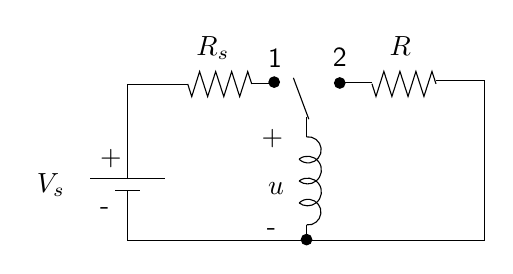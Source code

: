 \begin{tikzpicture}[y=-1cm]
\sf
\draw[black] (5.411,3.178) -- (5.36,3.02) -- (5.258,3.338) -- (5.156,3.02) -- (5.056,3.338) -- (4.953,3.02) -- (4.851,3.338) -- (4.749,3.02) -- (4.649,3.338) -- (4.598,3.178);
\draw[black] (3.071,3.18) -- (3.02,3.022) -- (2.918,3.34) -- (2.816,3.022) -- (2.716,3.34) -- (2.613,3.022) -- (2.511,3.34) -- (2.409,3.022) -- (2.309,3.34) -- (2.258,3.18);
\filldraw[black] (3.767,5.156) circle (0.067cm);
\filldraw[black] (3.356,3.156) circle (0.067cm);
\filldraw[black] (4.189,3.167) circle (0.067cm);
\draw[black] (3.078,3.178) -- (3.367,3.178);
\draw[black] (3.796,3.627) -- (3.6,3.102);
\draw[black] (4.6,3.156) -- (4.189,3.156);
\path (0.822,4.556) node[text=black,anchor=base east] {$V_s$};
\path (3.333,3.956) node[text=black,anchor=base] {+};
\path (3.322,5.1) node[text=black,anchor=base] {-};
\path (3.367,2.967) node[text=black,anchor=base] {1};
\path (4.189,2.956) node[text=black,anchor=base] {2};
\path (4.956,2.822) node[text=black,anchor=base] {$R$};
\path (2.578,2.822) node[text=black,anchor=base] {$R_s$};
\path (3.38,4.578) node[text=black,anchor=base] {$u$};
\draw (3.787,4.016) +(-97:0.166) arc (-97:134:0.166);
\draw (3.78,4.273) +(-127:0.176) arc (-127:128:0.176);
\draw (3.78,4.551) +(-127:0.176) arc (-127:128:0.176);
\draw (3.787,4.807) +(97:0.163) arc (97:-134:0.163);
\draw (1.022,4.378) -- (1.973,4.378);
\draw (1.34,4.538) -- (1.656,4.538);
\draw (3.767,3.6) -- (3.767,3.851);
\draw (3.767,4.969) -- cycle;
\draw (3.767,4.969) -- (3.767,5.156);
\draw (1.498,4.529) -- (1.498,4.844) -- (1.498,5.167) -- (6.022,5.167) -- (6.022,3.133) -- (5.413,3.133);
\draw (2.256,3.184) -- (1.498,3.184) -- (1.498,3.778) -- (1.498,4.378);
\path (1.022,4.22) node[anchor=base west] {+};
\path (1.022,4.838) node[anchor=base west] {-};

\end{tikzpicture}%

%% Configure (x)emacs for this file ...
%% Local Variables:
%% mode: latex
%% End: